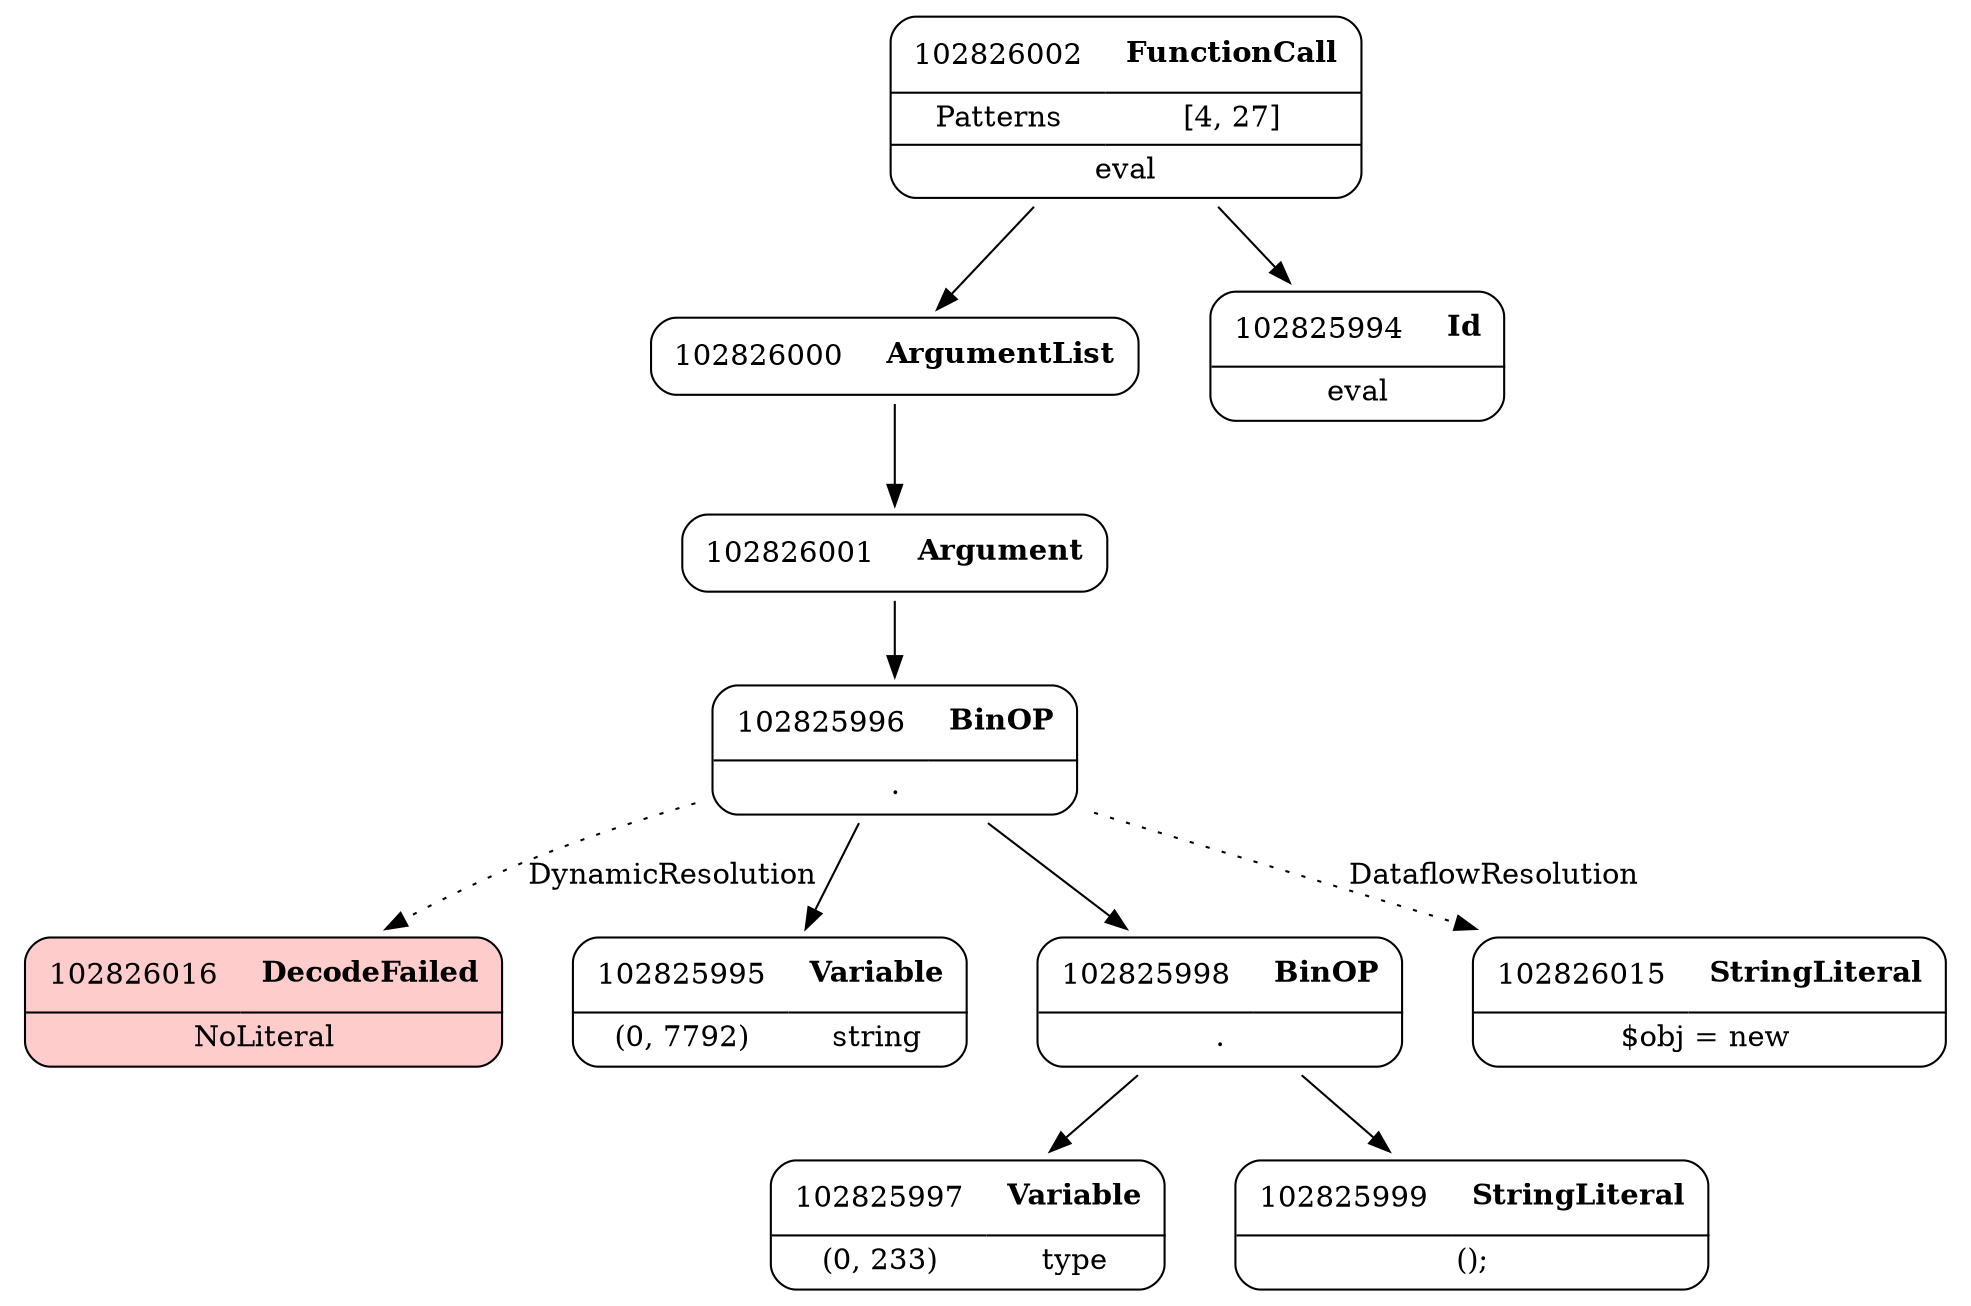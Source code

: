 digraph ast {
node [shape=none];
102826001 [label=<<TABLE border='1' cellspacing='0' cellpadding='10' style='rounded' ><TR><TD border='0'>102826001</TD><TD border='0'><B>Argument</B></TD></TR></TABLE>>];
102826001 -> 102825996 [weight=2];
102826000 [label=<<TABLE border='1' cellspacing='0' cellpadding='10' style='rounded' ><TR><TD border='0'>102826000</TD><TD border='0'><B>ArgumentList</B></TD></TR></TABLE>>];
102826000 -> 102826001 [weight=2];
102826016 [label=<<TABLE border='1' cellspacing='0' cellpadding='10' style='rounded' bgcolor='#FFCCCC' ><TR><TD border='0'>102826016</TD><TD border='0'><B>DecodeFailed</B></TD></TR><HR/><TR><TD border='0' cellpadding='5' colspan='2'>NoLiteral</TD></TR></TABLE>>];
102826002 [label=<<TABLE border='1' cellspacing='0' cellpadding='10' style='rounded' ><TR><TD border='0'>102826002</TD><TD border='0'><B>FunctionCall</B></TD></TR><HR/><TR><TD border='0' cellpadding='5'>Patterns</TD><TD border='0' cellpadding='5'>[4, 27]</TD></TR><HR/><TR><TD border='0' cellpadding='5' colspan='2'>eval</TD></TR></TABLE>>];
102826002 -> 102825994 [weight=2];
102826002 -> 102826000 [weight=2];
102825995 [label=<<TABLE border='1' cellspacing='0' cellpadding='10' style='rounded' ><TR><TD border='0'>102825995</TD><TD border='0'><B>Variable</B></TD></TR><HR/><TR><TD border='0' cellpadding='5'>(0, 7792)</TD><TD border='0' cellpadding='5'>string</TD></TR></TABLE>>];
102825994 [label=<<TABLE border='1' cellspacing='0' cellpadding='10' style='rounded' ><TR><TD border='0'>102825994</TD><TD border='0'><B>Id</B></TD></TR><HR/><TR><TD border='0' cellpadding='5' colspan='2'>eval</TD></TR></TABLE>>];
102825997 [label=<<TABLE border='1' cellspacing='0' cellpadding='10' style='rounded' ><TR><TD border='0'>102825997</TD><TD border='0'><B>Variable</B></TD></TR><HR/><TR><TD border='0' cellpadding='5'>(0, 233)</TD><TD border='0' cellpadding='5'>type</TD></TR></TABLE>>];
102825996 [label=<<TABLE border='1' cellspacing='0' cellpadding='10' style='rounded' ><TR><TD border='0'>102825996</TD><TD border='0'><B>BinOP</B></TD></TR><HR/><TR><TD border='0' cellpadding='5' colspan='2'>.</TD></TR></TABLE>>];
102825996 -> 102825995 [weight=2];
102825996 -> 102825998 [weight=2];
102825996 -> 102826016 [style=dotted,label=DynamicResolution];
102825996 -> 102826015 [style=dotted,label=DataflowResolution];
102825999 [label=<<TABLE border='1' cellspacing='0' cellpadding='10' style='rounded' ><TR><TD border='0'>102825999</TD><TD border='0'><B>StringLiteral</B></TD></TR><HR/><TR><TD border='0' cellpadding='5' colspan='2'>();</TD></TR></TABLE>>];
102826015 [label=<<TABLE border='1' cellspacing='0' cellpadding='10' style='rounded' ><TR><TD border='0'>102826015</TD><TD border='0'><B>StringLiteral</B></TD></TR><HR/><TR><TD border='0' cellpadding='5' colspan='2'>$obj = new </TD></TR></TABLE>>];
102825998 [label=<<TABLE border='1' cellspacing='0' cellpadding='10' style='rounded' ><TR><TD border='0'>102825998</TD><TD border='0'><B>BinOP</B></TD></TR><HR/><TR><TD border='0' cellpadding='5' colspan='2'>.</TD></TR></TABLE>>];
102825998 -> 102825997 [weight=2];
102825998 -> 102825999 [weight=2];
}
